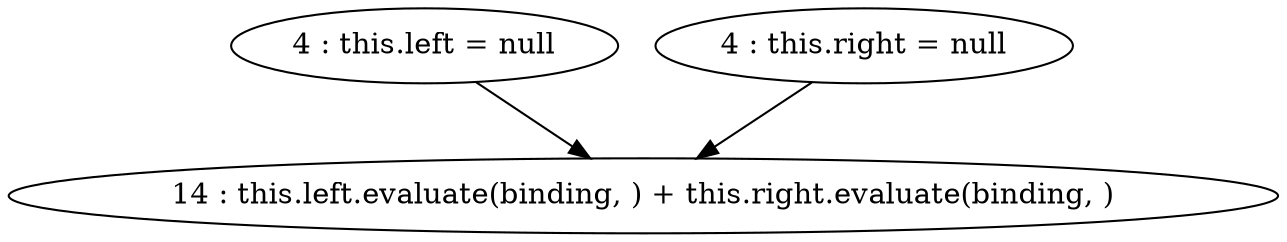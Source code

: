 digraph G {
"4 : this.left = null"
"4 : this.left = null" -> "14 : this.left.evaluate(binding, ) + this.right.evaluate(binding, )"
"4 : this.right = null"
"4 : this.right = null" -> "14 : this.left.evaluate(binding, ) + this.right.evaluate(binding, )"
"14 : this.left.evaluate(binding, ) + this.right.evaluate(binding, )"
}